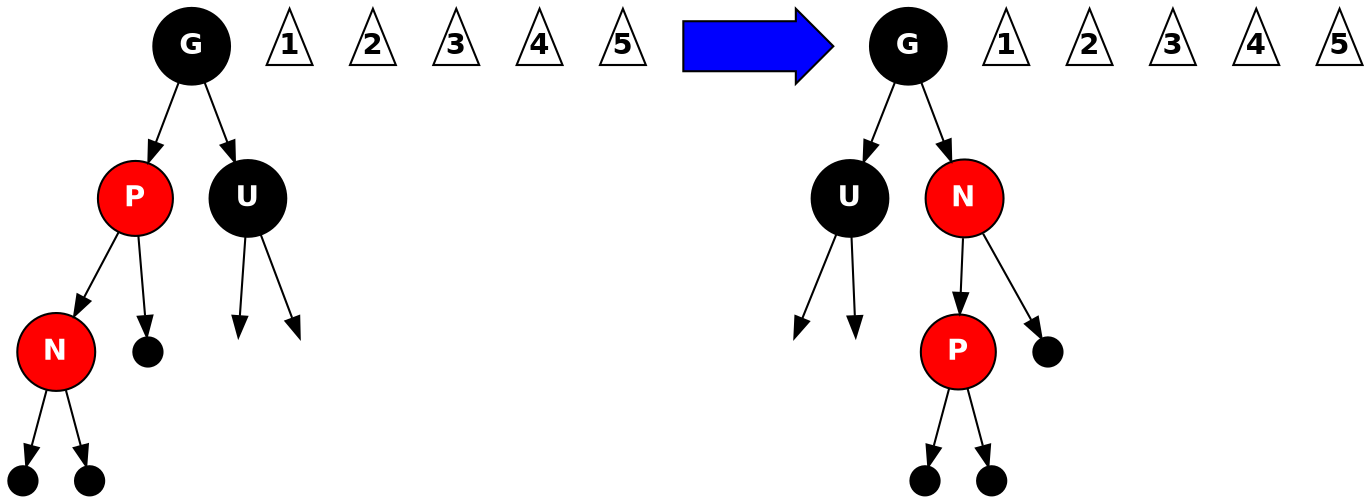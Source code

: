 digraph G {
	node [fontname="Helvetica-bold",shape=circle];

	G1 [style=filled,label="G",fillcolor=black,fontcolor=white,pin=true,pos="3,2.25"];
	P1 [style=filled,label="P",fillcolor=red,fontcolor=white,pin=true,pos="2,1.75"];
	U1 [style=filled,label="U",fillcolor=black,fontcolor=white,pin=true,pos="4,1.75"];
	N1 [style=filled,label="N",fillcolor=red,fontcolor=white,pin=true,pos="2.5,1"];
	dot1 [style=filled,label="",fillcolor=black,pin=true,pos="1.5,1",width=0.2];
	dot2 [style=filled,label="",fillcolor=black,pin=true,pos="2,0.25",width=0.2];
	dot3 [style=filled,label="",fillcolor=black,pin=true,pos="3,0.25",width=0.2];
	dot4 [style=filled,label="",fillcolor=black,pin=true,pos="3.5,1",width=0.2,style=invis];
	dot5 [style=filled,label="",fillcolor=black,pin=true,pos="4.5,1",width=0.2,style=invis];
	tri1 [label="1",pin=true,pos="1.5,0.75",shape=triangle,fixedsize=true,width=0.3];
	tri2 [label="2",pin=true,pos="2,0",shape=triangle,fixedsize=true,width=0.3];
	tri3 [label="3",pin=true,pos="3,0",shape=triangle,fixedsize=true,width=0.3];
	tri4 [label="4",pin=true,pos="3.55,0.83",shape=triangle,fixedsize=true,width=0.3];
	tri5 [label="5",pin=true,pos="4.45,0.83",shape=triangle,fixedsize=true,width=0.3];

	G1 -> P1;
	G1 -> U1;
	P1 -> N1;
	N1 -> dot2;
	N1 -> dot3;
	P1 -> dot1;
	U1 -> dot4;
	U1 -> dot5;
	
	arrow [label="",pin=true,pos="5.5,1",shape=rarrow,fixedsize=true,width=1,style=filled,fillcolor=blue];
	
	G2 [style=filled,label="G",fillcolor=black,fontcolor=white,pin=true,pos="8.25,2.25"];
	P2 [style=filled,label="P",fillcolor=red,fontcolor=white,pin=true,pos="6.75,1"];
	U2 [style=filled,label="U",fillcolor=black,fontcolor=white,pin=true,pos="9.25,1.75"];
	N2 [style=filled,label="N",fillcolor=red,fontcolor=white,pin=true,pos="7.25,1.75"];
	dot1b [style=filled,label="",fillcolor=black,pin=true,pos="6.25,0.25",width=0.2	      ];
	dot2b [style=filled,label="",fillcolor=black,pin=true,pos="7.25,0.25",width=0.2];
	dot3b [style=filled,label="",fillcolor=black,pin=true,pos="7.75,1",width=0.2];
	dot4b [style=filled,label="",fillcolor=black,pin=true,pos="8.75,1",width=0.2,style=invis];
	dot5b [style=filled,label="",fillcolor=black,pin=true,pos="9.75,1",width=0.2,style=invis];
	tri1b [label="1",pin=true,pos="6.25,0",shape=triangle,fixedsize=true,width=0.3];
	tri2b [label="2",pin=true,pos="7.25,0",shape=triangle,fixedsize=true,width=0.3];
	tri3b [label="3",pin=true,pos="7.75,0.75",shape=triangle,fixedsize=true,width=0.3];
	tri4b [label="4",pin=true,pos="8.8,0.83",shape=triangle,fixedsize=true,width=0.3];
	tri5b [label="5",pin=true,pos="9.7,0.83",shape=triangle,fixedsize=true,width=0.3];

	G2 -> N2;
	G2 -> U2;
	N2 -> P2;
	N2 -> dot3b;
	P2 -> dot2b;
	P2 -> dot1b;
	U2 -> dot4b;
	U2 -> dot5b;

}
